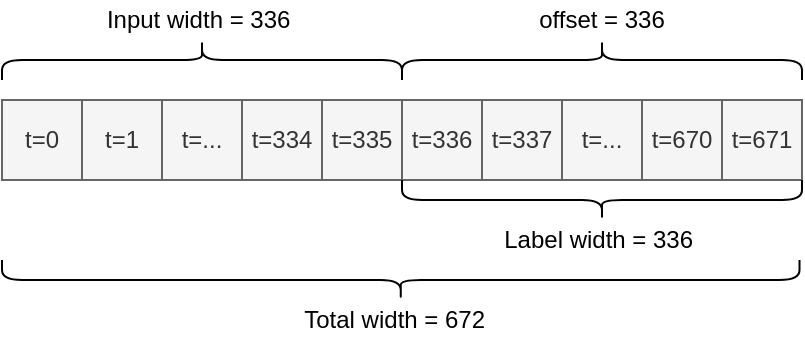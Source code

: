 <mxfile version="14.4.3" type="device"><diagram id="PL7PQNap3901zkwAaeZk" name="Seite-1"><mxGraphModel dx="1106" dy="791" grid="1" gridSize="10" guides="1" tooltips="1" connect="1" arrows="1" fold="1" page="1" pageScale="1" pageWidth="827" pageHeight="1169" math="0" shadow="0"><root><mxCell id="0"/><mxCell id="1" parent="0"/><mxCell id="spA_uWLQBQyObTFGfhdQ-1" value="t=0" style="rounded=0;whiteSpace=wrap;html=1;fillColor=#f5f5f5;strokeColor=#666666;fontColor=#333333;" vertex="1" parent="1"><mxGeometry x="160" y="160" width="40" height="40" as="geometry"/></mxCell><mxCell id="spA_uWLQBQyObTFGfhdQ-2" value="t=1" style="rounded=0;whiteSpace=wrap;html=1;fillColor=#f5f5f5;strokeColor=#666666;fontColor=#333333;" vertex="1" parent="1"><mxGeometry x="200" y="160" width="40" height="40" as="geometry"/></mxCell><mxCell id="spA_uWLQBQyObTFGfhdQ-3" value="t=..." style="rounded=0;whiteSpace=wrap;html=1;fillColor=#f5f5f5;strokeColor=#666666;fontColor=#333333;" vertex="1" parent="1"><mxGeometry x="240" y="160" width="40" height="40" as="geometry"/></mxCell><mxCell id="spA_uWLQBQyObTFGfhdQ-4" value="t=334" style="rounded=0;whiteSpace=wrap;html=1;fillColor=#f5f5f5;strokeColor=#666666;fontColor=#333333;" vertex="1" parent="1"><mxGeometry x="280" y="160" width="40" height="40" as="geometry"/></mxCell><mxCell id="spA_uWLQBQyObTFGfhdQ-5" value="t=335" style="rounded=0;whiteSpace=wrap;html=1;fillColor=#f5f5f5;strokeColor=#666666;fontColor=#333333;" vertex="1" parent="1"><mxGeometry x="320" y="160" width="40" height="40" as="geometry"/></mxCell><mxCell id="spA_uWLQBQyObTFGfhdQ-6" value="t=336" style="rounded=0;whiteSpace=wrap;html=1;fillColor=#f5f5f5;strokeColor=#666666;fontColor=#333333;" vertex="1" parent="1"><mxGeometry x="360" y="160" width="40" height="40" as="geometry"/></mxCell><mxCell id="spA_uWLQBQyObTFGfhdQ-7" value="t=337" style="rounded=0;whiteSpace=wrap;html=1;fillColor=#f5f5f5;strokeColor=#666666;fontColor=#333333;" vertex="1" parent="1"><mxGeometry x="400" y="160" width="40" height="40" as="geometry"/></mxCell><mxCell id="spA_uWLQBQyObTFGfhdQ-8" value="t=..." style="rounded=0;whiteSpace=wrap;html=1;fillColor=#f5f5f5;strokeColor=#666666;fontColor=#333333;" vertex="1" parent="1"><mxGeometry x="440" y="160" width="40" height="40" as="geometry"/></mxCell><mxCell id="spA_uWLQBQyObTFGfhdQ-9" value="t=670" style="rounded=0;whiteSpace=wrap;html=1;fillColor=#f5f5f5;strokeColor=#666666;fontColor=#333333;" vertex="1" parent="1"><mxGeometry x="480" y="160" width="40" height="40" as="geometry"/></mxCell><mxCell id="spA_uWLQBQyObTFGfhdQ-10" value="t=671" style="rounded=0;whiteSpace=wrap;html=1;fillColor=#f5f5f5;strokeColor=#666666;fontColor=#333333;" vertex="1" parent="1"><mxGeometry x="520" y="160" width="40" height="40" as="geometry"/></mxCell><mxCell id="spA_uWLQBQyObTFGfhdQ-11" value="" style="shape=curlyBracket;whiteSpace=wrap;html=1;rounded=1;rotation=90;strokeWidth=1;perimeterSpacing=1;" vertex="1" parent="1"><mxGeometry x="250" y="40" width="20" height="200" as="geometry"/></mxCell><mxCell id="spA_uWLQBQyObTFGfhdQ-12" value="" style="shape=curlyBracket;whiteSpace=wrap;html=1;rounded=1;rotation=90;strokeWidth=1;perimeterSpacing=1;" vertex="1" parent="1"><mxGeometry x="450" y="40" width="20" height="200" as="geometry"/></mxCell><mxCell id="spA_uWLQBQyObTFGfhdQ-14" value="Input width = 336&amp;nbsp;" style="text;html=1;strokeColor=none;fillColor=none;align=center;verticalAlign=middle;whiteSpace=wrap;rounded=0;" vertex="1" parent="1"><mxGeometry x="190" y="110" width="140" height="20" as="geometry"/></mxCell><mxCell id="spA_uWLQBQyObTFGfhdQ-15" value="offset = 336" style="text;html=1;strokeColor=none;fillColor=none;align=center;verticalAlign=middle;whiteSpace=wrap;rounded=0;" vertex="1" parent="1"><mxGeometry x="390" y="110" width="140" height="20" as="geometry"/></mxCell><mxCell id="spA_uWLQBQyObTFGfhdQ-16" value="" style="shape=curlyBracket;whiteSpace=wrap;html=1;rounded=1;strokeWidth=1;rotation=-90;" vertex="1" parent="1"><mxGeometry x="349.38" y="50.63" width="20" height="398.75" as="geometry"/></mxCell><mxCell id="spA_uWLQBQyObTFGfhdQ-17" value="Total width = 672&amp;nbsp;" style="text;html=1;strokeColor=none;fillColor=none;align=center;verticalAlign=middle;whiteSpace=wrap;rounded=0;" vertex="1" parent="1"><mxGeometry x="287.5" y="260" width="140" height="20" as="geometry"/></mxCell><mxCell id="spA_uWLQBQyObTFGfhdQ-18" value="" style="shape=curlyBracket;whiteSpace=wrap;html=1;rounded=1;strokeWidth=1;rotation=-90;" vertex="1" parent="1"><mxGeometry x="450" y="110" width="20" height="200" as="geometry"/></mxCell><mxCell id="spA_uWLQBQyObTFGfhdQ-19" value="Label width = 336&amp;nbsp;" style="text;html=1;strokeColor=none;fillColor=none;align=center;verticalAlign=middle;whiteSpace=wrap;rounded=0;" vertex="1" parent="1"><mxGeometry x="390" y="220" width="140" height="20" as="geometry"/></mxCell></root></mxGraphModel></diagram></mxfile>